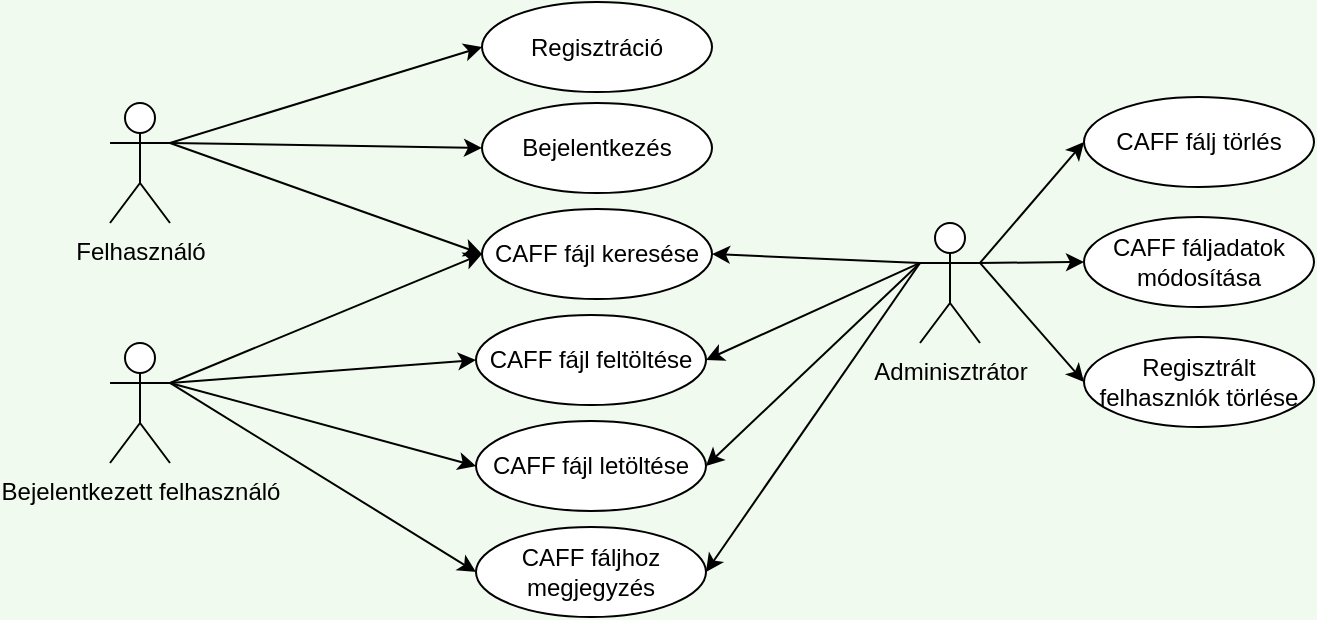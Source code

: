 <mxfile version="20.4.0" type="device"><diagram id="9f7Nf3WSmE6TeTofkOr_" name="Page-1"><mxGraphModel dx="1038" dy="579" grid="0" gridSize="10" guides="1" tooltips="1" connect="1" arrows="1" fold="1" page="1" pageScale="1" pageWidth="827" pageHeight="1169" background="#F1FAEE" math="0" shadow="0"><root><mxCell id="0"/><mxCell id="1" parent="0"/><mxCell id="od2V55hgZRqp7KuEyD8K-1" value="Felhasználó" style="shape=umlActor;verticalLabelPosition=bottom;verticalAlign=top;html=1;" vertex="1" parent="1"><mxGeometry x="113" y="154.5" width="30" height="60" as="geometry"/></mxCell><mxCell id="od2V55hgZRqp7KuEyD8K-2" value="Bejelentkezett felhasználó" style="shape=umlActor;verticalLabelPosition=bottom;verticalAlign=top;html=1;" vertex="1" parent="1"><mxGeometry x="113" y="274.5" width="30" height="60" as="geometry"/></mxCell><mxCell id="od2V55hgZRqp7KuEyD8K-3" value="Adminisztrátor" style="shape=umlActor;verticalLabelPosition=bottom;verticalAlign=top;html=1;" vertex="1" parent="1"><mxGeometry x="518" y="214.5" width="30" height="60" as="geometry"/></mxCell><mxCell id="od2V55hgZRqp7KuEyD8K-4" value="Regisztráció" style="ellipse;whiteSpace=wrap;html=1;" vertex="1" parent="1"><mxGeometry x="299" y="104" width="115" height="45" as="geometry"/></mxCell><mxCell id="od2V55hgZRqp7KuEyD8K-5" value="Bejelentkezés" style="ellipse;whiteSpace=wrap;html=1;" vertex="1" parent="1"><mxGeometry x="299" y="154.5" width="115" height="45" as="geometry"/></mxCell><mxCell id="od2V55hgZRqp7KuEyD8K-6" value="CAFF fájl keresése" style="ellipse;whiteSpace=wrap;html=1;" vertex="1" parent="1"><mxGeometry x="299" y="207.5" width="115" height="45" as="geometry"/></mxCell><mxCell id="od2V55hgZRqp7KuEyD8K-16" value="" style="endArrow=classic;html=1;rounded=0;exitX=1;exitY=0.333;exitDx=0;exitDy=0;exitPerimeter=0;entryX=0;entryY=0.5;entryDx=0;entryDy=0;" edge="1" parent="1" source="od2V55hgZRqp7KuEyD8K-1" target="od2V55hgZRqp7KuEyD8K-4"><mxGeometry width="50" height="50" relative="1" as="geometry"><mxPoint x="246" y="331.5" as="sourcePoint"/><mxPoint x="296" y="281.5" as="targetPoint"/></mxGeometry></mxCell><mxCell id="od2V55hgZRqp7KuEyD8K-17" value="" style="endArrow=classic;html=1;rounded=0;exitX=1;exitY=0.333;exitDx=0;exitDy=0;exitPerimeter=0;entryX=0;entryY=0.5;entryDx=0;entryDy=0;" edge="1" parent="1" source="od2V55hgZRqp7KuEyD8K-1" target="od2V55hgZRqp7KuEyD8K-5"><mxGeometry width="50" height="50" relative="1" as="geometry"><mxPoint x="194.0" y="185.5" as="sourcePoint"/><mxPoint x="309.0" y="136.5" as="targetPoint"/></mxGeometry></mxCell><mxCell id="od2V55hgZRqp7KuEyD8K-18" value="" style="endArrow=classic;html=1;rounded=0;exitX=1;exitY=0.333;exitDx=0;exitDy=0;exitPerimeter=0;entryX=0;entryY=0.5;entryDx=0;entryDy=0;" edge="1" parent="1" source="od2V55hgZRqp7KuEyD8K-1" target="od2V55hgZRqp7KuEyD8K-6"><mxGeometry width="50" height="50" relative="1" as="geometry"><mxPoint x="194.0" y="185.5" as="sourcePoint"/><mxPoint x="309.0" y="195.5" as="targetPoint"/></mxGeometry></mxCell><mxCell id="od2V55hgZRqp7KuEyD8K-19" value="" style="endArrow=classic;html=1;rounded=0;exitX=1;exitY=0.333;exitDx=0;exitDy=0;exitPerimeter=0;entryX=0;entryY=0.5;entryDx=0;entryDy=0;" edge="1" parent="1" source="od2V55hgZRqp7KuEyD8K-2" target="od2V55hgZRqp7KuEyD8K-6"><mxGeometry width="50" height="50" relative="1" as="geometry"><mxPoint x="194.0" y="185.5" as="sourcePoint"/><mxPoint x="309.0" y="254.5" as="targetPoint"/></mxGeometry></mxCell><mxCell id="od2V55hgZRqp7KuEyD8K-20" value="CAFF fájl feltöltése" style="ellipse;whiteSpace=wrap;html=1;" vertex="1" parent="1"><mxGeometry x="296" y="260.5" width="115" height="45" as="geometry"/></mxCell><mxCell id="od2V55hgZRqp7KuEyD8K-21" value="CAFF fájl letöltése" style="ellipse;whiteSpace=wrap;html=1;" vertex="1" parent="1"><mxGeometry x="296" y="313.5" width="115" height="45" as="geometry"/></mxCell><mxCell id="od2V55hgZRqp7KuEyD8K-22" value="" style="endArrow=classic;html=1;rounded=0;exitX=1;exitY=0.333;exitDx=0;exitDy=0;exitPerimeter=0;entryX=0;entryY=0.5;entryDx=0;entryDy=0;" edge="1" parent="1" source="od2V55hgZRqp7KuEyD8K-2" target="od2V55hgZRqp7KuEyD8K-20"><mxGeometry width="50" height="50" relative="1" as="geometry"><mxPoint x="246" y="331.5" as="sourcePoint"/><mxPoint x="296" y="281.5" as="targetPoint"/></mxGeometry></mxCell><mxCell id="od2V55hgZRqp7KuEyD8K-23" value="" style="endArrow=classic;html=1;rounded=0;entryX=0;entryY=0.5;entryDx=0;entryDy=0;exitX=1;exitY=0.333;exitDx=0;exitDy=0;exitPerimeter=0;" edge="1" parent="1" source="od2V55hgZRqp7KuEyD8K-2" target="od2V55hgZRqp7KuEyD8K-21"><mxGeometry width="50" height="50" relative="1" as="geometry"><mxPoint x="192" y="304.5" as="sourcePoint"/><mxPoint x="306" y="314.5" as="targetPoint"/></mxGeometry></mxCell><mxCell id="od2V55hgZRqp7KuEyD8K-24" value="CAFF fáljhoz megjegyzés" style="ellipse;whiteSpace=wrap;html=1;" vertex="1" parent="1"><mxGeometry x="296" y="366.5" width="115" height="45" as="geometry"/></mxCell><mxCell id="od2V55hgZRqp7KuEyD8K-25" value="" style="endArrow=classic;html=1;rounded=0;exitX=1;exitY=0.333;exitDx=0;exitDy=0;exitPerimeter=0;entryX=0;entryY=0.5;entryDx=0;entryDy=0;" edge="1" parent="1" source="od2V55hgZRqp7KuEyD8K-2" target="od2V55hgZRqp7KuEyD8K-24"><mxGeometry width="50" height="50" relative="1" as="geometry"><mxPoint x="246" y="324.5" as="sourcePoint"/><mxPoint x="296" y="274.5" as="targetPoint"/></mxGeometry></mxCell><mxCell id="od2V55hgZRqp7KuEyD8K-26" value="CAFF fálj törlés" style="ellipse;whiteSpace=wrap;html=1;" vertex="1" parent="1"><mxGeometry x="600" y="151.5" width="115" height="45" as="geometry"/></mxCell><mxCell id="od2V55hgZRqp7KuEyD8K-27" value="CAFF fáljadatok módosítása" style="ellipse;whiteSpace=wrap;html=1;" vertex="1" parent="1"><mxGeometry x="600" y="211.5" width="115" height="45" as="geometry"/></mxCell><mxCell id="od2V55hgZRqp7KuEyD8K-28" value="Regisztrált felhasznlók törlése" style="ellipse;whiteSpace=wrap;html=1;" vertex="1" parent="1"><mxGeometry x="600" y="271.5" width="115" height="45" as="geometry"/></mxCell><mxCell id="od2V55hgZRqp7KuEyD8K-29" value="" style="endArrow=classic;html=1;rounded=0;exitX=1;exitY=0.333;exitDx=0;exitDy=0;exitPerimeter=0;entryX=0;entryY=0.5;entryDx=0;entryDy=0;" edge="1" parent="1" source="od2V55hgZRqp7KuEyD8K-3" target="od2V55hgZRqp7KuEyD8K-26"><mxGeometry width="50" height="50" relative="1" as="geometry"><mxPoint x="259" y="323.5" as="sourcePoint"/><mxPoint x="309" y="273.5" as="targetPoint"/></mxGeometry></mxCell><mxCell id="od2V55hgZRqp7KuEyD8K-30" value="" style="endArrow=classic;html=1;rounded=0;exitX=1;exitY=0.333;exitDx=0;exitDy=0;exitPerimeter=0;entryX=0;entryY=0.5;entryDx=0;entryDy=0;" edge="1" parent="1" source="od2V55hgZRqp7KuEyD8K-3" target="od2V55hgZRqp7KuEyD8K-27"><mxGeometry width="50" height="50" relative="1" as="geometry"><mxPoint x="558" y="244.5" as="sourcePoint"/><mxPoint x="610" y="184" as="targetPoint"/></mxGeometry></mxCell><mxCell id="od2V55hgZRqp7KuEyD8K-32" value="" style="endArrow=classic;html=1;rounded=0;exitX=1;exitY=0.333;exitDx=0;exitDy=0;exitPerimeter=0;entryX=0;entryY=0.5;entryDx=0;entryDy=0;" edge="1" parent="1" source="od2V55hgZRqp7KuEyD8K-3" target="od2V55hgZRqp7KuEyD8K-28"><mxGeometry width="50" height="50" relative="1" as="geometry"><mxPoint x="558" y="244.5" as="sourcePoint"/><mxPoint x="610" y="244" as="targetPoint"/></mxGeometry></mxCell><mxCell id="od2V55hgZRqp7KuEyD8K-33" value="" style="endArrow=classic;html=1;rounded=0;exitX=0;exitY=0.333;exitDx=0;exitDy=0;exitPerimeter=0;entryX=1;entryY=0.5;entryDx=0;entryDy=0;" edge="1" parent="1" source="od2V55hgZRqp7KuEyD8K-3" target="od2V55hgZRqp7KuEyD8K-6"><mxGeometry width="50" height="50" relative="1" as="geometry"><mxPoint x="259" y="323.5" as="sourcePoint"/><mxPoint x="309" y="273.5" as="targetPoint"/></mxGeometry></mxCell><mxCell id="od2V55hgZRqp7KuEyD8K-34" value="" style="endArrow=classic;html=1;rounded=0;exitX=0;exitY=0.333;exitDx=0;exitDy=0;exitPerimeter=0;entryX=1;entryY=0.5;entryDx=0;entryDy=0;" edge="1" parent="1" source="od2V55hgZRqp7KuEyD8K-3" target="od2V55hgZRqp7KuEyD8K-20"><mxGeometry width="50" height="50" relative="1" as="geometry"><mxPoint x="528" y="244.5" as="sourcePoint"/><mxPoint x="424.0" y="240" as="targetPoint"/></mxGeometry></mxCell><mxCell id="od2V55hgZRqp7KuEyD8K-35" value="" style="endArrow=classic;html=1;rounded=0;exitX=0;exitY=0.333;exitDx=0;exitDy=0;exitPerimeter=0;entryX=1;entryY=0.5;entryDx=0;entryDy=0;" edge="1" parent="1" source="od2V55hgZRqp7KuEyD8K-3" target="od2V55hgZRqp7KuEyD8K-21"><mxGeometry width="50" height="50" relative="1" as="geometry"><mxPoint x="528" y="244.5" as="sourcePoint"/><mxPoint x="421" y="293" as="targetPoint"/></mxGeometry></mxCell><mxCell id="od2V55hgZRqp7KuEyD8K-36" value="" style="endArrow=classic;html=1;rounded=0;exitX=0;exitY=0.333;exitDx=0;exitDy=0;exitPerimeter=0;entryX=1;entryY=0.5;entryDx=0;entryDy=0;" edge="1" parent="1" source="od2V55hgZRqp7KuEyD8K-3" target="od2V55hgZRqp7KuEyD8K-24"><mxGeometry width="50" height="50" relative="1" as="geometry"><mxPoint x="528" y="244.5" as="sourcePoint"/><mxPoint x="421" y="346" as="targetPoint"/></mxGeometry></mxCell></root></mxGraphModel></diagram></mxfile>